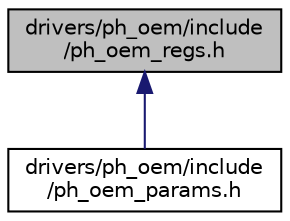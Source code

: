 digraph "drivers/ph_oem/include/ph_oem_regs.h"
{
 // LATEX_PDF_SIZE
  edge [fontname="Helvetica",fontsize="10",labelfontname="Helvetica",labelfontsize="10"];
  node [fontname="Helvetica",fontsize="10",shape=record];
  Node1 [label="drivers/ph_oem/include\l/ph_oem_regs.h",height=0.2,width=0.4,color="black", fillcolor="grey75", style="filled", fontcolor="black",tooltip="Register definitions for the Atlas Scientific pH OEM sensor."];
  Node1 -> Node2 [dir="back",color="midnightblue",fontsize="10",style="solid",fontname="Helvetica"];
  Node2 [label="drivers/ph_oem/include\l/ph_oem_params.h",height=0.2,width=0.4,color="black", fillcolor="white", style="filled",URL="$ph__oem__params_8h.html",tooltip="Default configuration for Atlas Scientific pH OEM sensors."];
}
